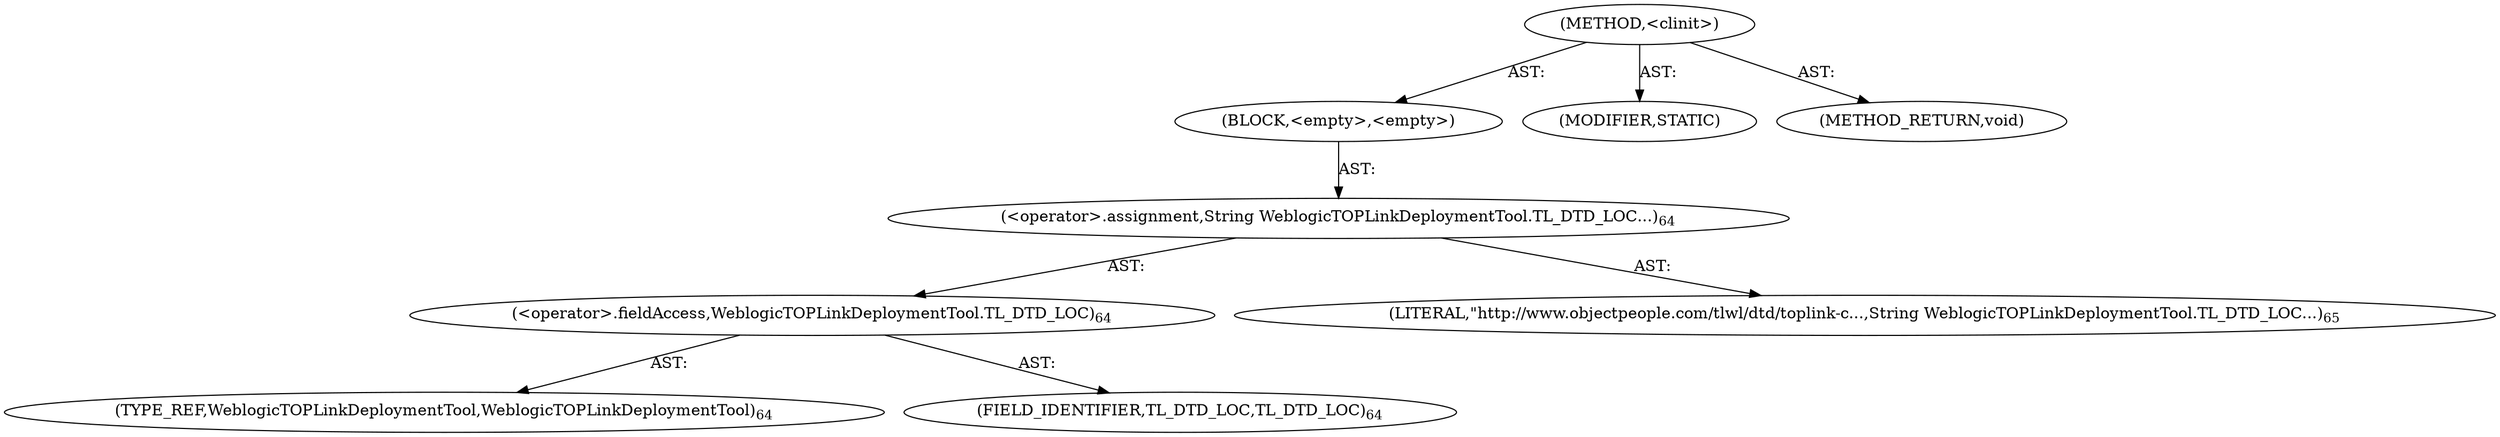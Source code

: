 digraph "&lt;clinit&gt;" {  
"111669149702" [label = <(METHOD,&lt;clinit&gt;)> ]
"25769803788" [label = <(BLOCK,&lt;empty&gt;,&lt;empty&gt;)> ]
"30064771111" [label = <(&lt;operator&gt;.assignment,String WeblogicTOPLinkDeploymentTool.TL_DTD_LOC...)<SUB>64</SUB>> ]
"30064771112" [label = <(&lt;operator&gt;.fieldAccess,WeblogicTOPLinkDeploymentTool.TL_DTD_LOC)<SUB>64</SUB>> ]
"180388626433" [label = <(TYPE_REF,WeblogicTOPLinkDeploymentTool,WeblogicTOPLinkDeploymentTool)<SUB>64</SUB>> ]
"55834574858" [label = <(FIELD_IDENTIFIER,TL_DTD_LOC,TL_DTD_LOC)<SUB>64</SUB>> ]
"90194313226" [label = <(LITERAL,&quot;http://www.objectpeople.com/tlwl/dtd/toplink-c...,String WeblogicTOPLinkDeploymentTool.TL_DTD_LOC...)<SUB>65</SUB>> ]
"133143986192" [label = <(MODIFIER,STATIC)> ]
"128849018886" [label = <(METHOD_RETURN,void)> ]
  "111669149702" -> "25769803788"  [ label = "AST: "] 
  "111669149702" -> "133143986192"  [ label = "AST: "] 
  "111669149702" -> "128849018886"  [ label = "AST: "] 
  "25769803788" -> "30064771111"  [ label = "AST: "] 
  "30064771111" -> "30064771112"  [ label = "AST: "] 
  "30064771111" -> "90194313226"  [ label = "AST: "] 
  "30064771112" -> "180388626433"  [ label = "AST: "] 
  "30064771112" -> "55834574858"  [ label = "AST: "] 
}
